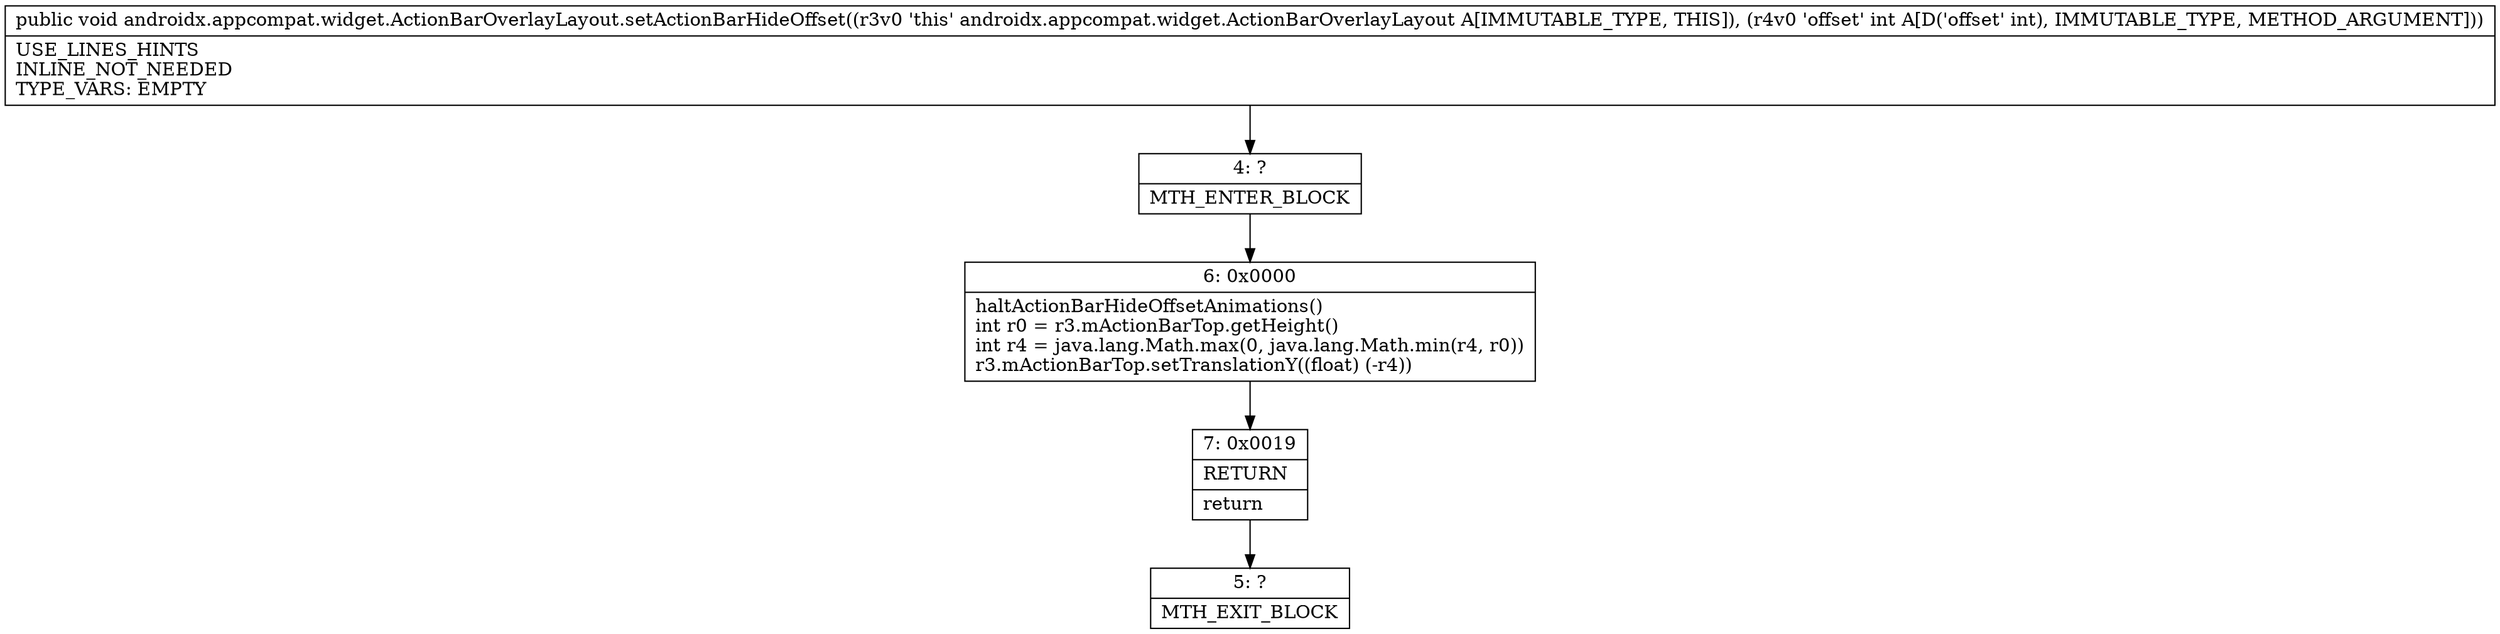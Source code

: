 digraph "CFG forandroidx.appcompat.widget.ActionBarOverlayLayout.setActionBarHideOffset(I)V" {
Node_4 [shape=record,label="{4\:\ ?|MTH_ENTER_BLOCK\l}"];
Node_6 [shape=record,label="{6\:\ 0x0000|haltActionBarHideOffsetAnimations()\lint r0 = r3.mActionBarTop.getHeight()\lint r4 = java.lang.Math.max(0, java.lang.Math.min(r4, r0))\lr3.mActionBarTop.setTranslationY((float) (\-r4))\l}"];
Node_7 [shape=record,label="{7\:\ 0x0019|RETURN\l|return\l}"];
Node_5 [shape=record,label="{5\:\ ?|MTH_EXIT_BLOCK\l}"];
MethodNode[shape=record,label="{public void androidx.appcompat.widget.ActionBarOverlayLayout.setActionBarHideOffset((r3v0 'this' androidx.appcompat.widget.ActionBarOverlayLayout A[IMMUTABLE_TYPE, THIS]), (r4v0 'offset' int A[D('offset' int), IMMUTABLE_TYPE, METHOD_ARGUMENT]))  | USE_LINES_HINTS\lINLINE_NOT_NEEDED\lTYPE_VARS: EMPTY\l}"];
MethodNode -> Node_4;Node_4 -> Node_6;
Node_6 -> Node_7;
Node_7 -> Node_5;
}

